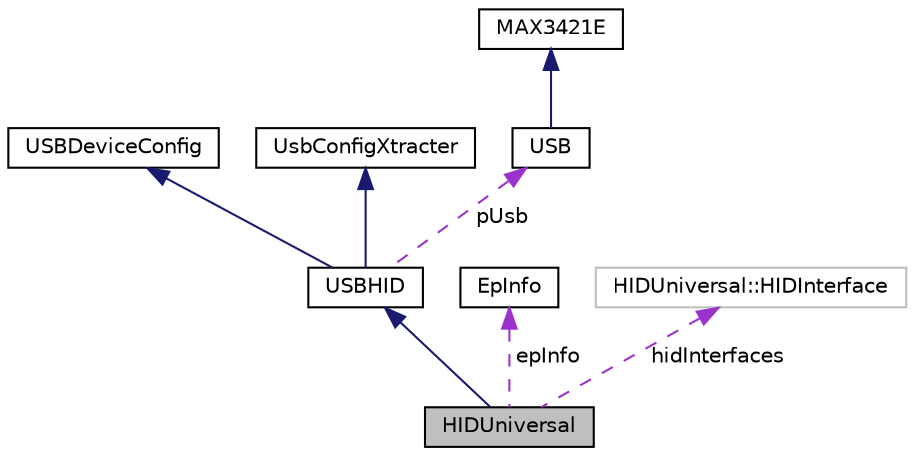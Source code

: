 digraph "HIDUniversal"
{
  edge [fontname="Helvetica",fontsize="10",labelfontname="Helvetica",labelfontsize="10"];
  node [fontname="Helvetica",fontsize="10",shape=record];
  Node1 [label="HIDUniversal",height=0.2,width=0.4,color="black", fillcolor="grey75", style="filled" fontcolor="black"];
  Node2 -> Node1 [dir="back",color="midnightblue",fontsize="10",style="solid",fontname="Helvetica"];
  Node2 [label="USBHID",height=0.2,width=0.4,color="black", fillcolor="white", style="filled",URL="$class_u_s_b_h_i_d.html"];
  Node3 -> Node2 [dir="back",color="midnightblue",fontsize="10",style="solid",fontname="Helvetica"];
  Node3 [label="USBDeviceConfig",height=0.2,width=0.4,color="black", fillcolor="white", style="filled",URL="$class_u_s_b_device_config.html"];
  Node4 -> Node2 [dir="back",color="midnightblue",fontsize="10",style="solid",fontname="Helvetica"];
  Node4 [label="UsbConfigXtracter",height=0.2,width=0.4,color="black", fillcolor="white", style="filled",URL="$class_usb_config_xtracter.html"];
  Node5 -> Node2 [dir="back",color="darkorchid3",fontsize="10",style="dashed",label=" pUsb" ,fontname="Helvetica"];
  Node5 [label="USB",height=0.2,width=0.4,color="black", fillcolor="white", style="filled",URL="$class_u_s_b.html"];
  Node6 -> Node5 [dir="back",color="midnightblue",fontsize="10",style="solid",fontname="Helvetica"];
  Node6 [label="MAX3421E",height=0.2,width=0.4,color="black", fillcolor="white", style="filled",URL="$class_m_a_x3421e.html"];
  Node7 -> Node1 [dir="back",color="darkorchid3",fontsize="10",style="dashed",label=" epInfo" ,fontname="Helvetica"];
  Node7 [label="EpInfo",height=0.2,width=0.4,color="black", fillcolor="white", style="filled",URL="$struct_ep_info.html"];
  Node8 -> Node1 [dir="back",color="darkorchid3",fontsize="10",style="dashed",label=" hidInterfaces" ,fontname="Helvetica"];
  Node8 [label="HIDUniversal::HIDInterface",height=0.2,width=0.4,color="grey75", fillcolor="white", style="filled"];
}

